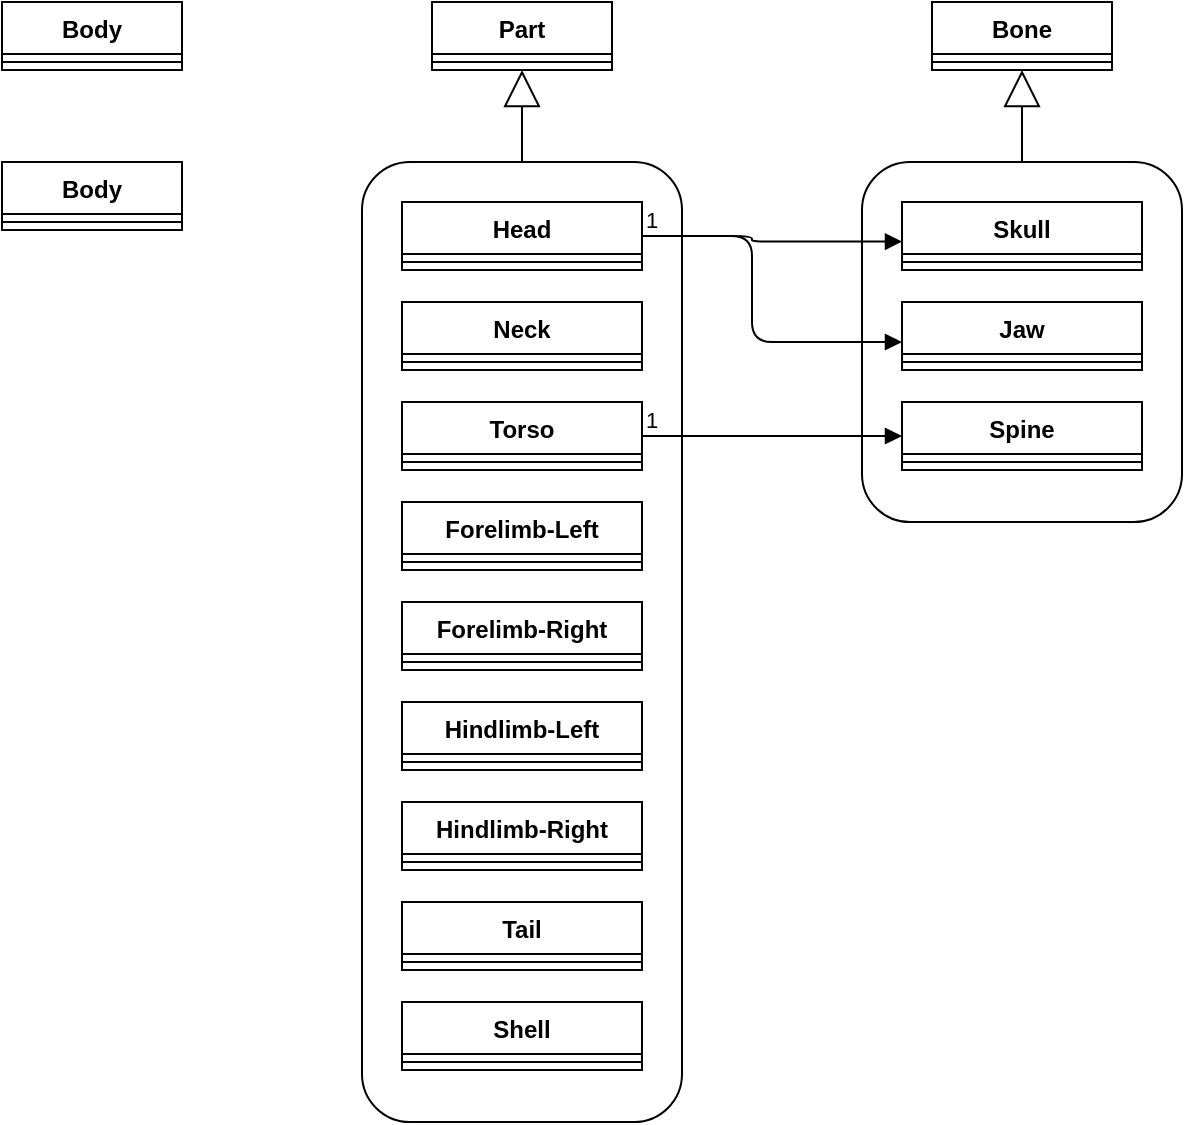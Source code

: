 <mxfile version="14.1.9" type="github">
  <diagram id="7cvJqMKuDlwN9U9rRktZ" name="Page-1">
    <mxGraphModel dx="1216" dy="767" grid="1" gridSize="10" guides="1" tooltips="1" connect="1" arrows="1" fold="1" page="1" pageScale="1" pageWidth="850" pageHeight="1100" math="0" shadow="0">
      <root>
        <mxCell id="0" />
        <mxCell id="1" parent="0" />
        <mxCell id="54FZrxUO3IR_f6UF4qOY-46" value="" style="rounded=1;whiteSpace=wrap;html=1;fillColor=none;" vertex="1" parent="1">
          <mxGeometry x="510" y="120" width="160" height="180" as="geometry" />
        </mxCell>
        <mxCell id="54FZrxUO3IR_f6UF4qOY-34" value="" style="rounded=1;whiteSpace=wrap;html=1;fillColor=none;" vertex="1" parent="1">
          <mxGeometry x="260" y="120" width="160" height="480" as="geometry" />
        </mxCell>
        <mxCell id="54FZrxUO3IR_f6UF4qOY-1" value="Part" style="swimlane;fontStyle=1;align=center;verticalAlign=top;childLayout=stackLayout;horizontal=1;startSize=26;horizontalStack=0;resizeParent=1;resizeParentMax=0;resizeLast=0;collapsible=1;marginBottom=0;" vertex="1" parent="1">
          <mxGeometry x="295" y="40" width="90" height="34" as="geometry" />
        </mxCell>
        <mxCell id="54FZrxUO3IR_f6UF4qOY-3" value="" style="line;strokeWidth=1;fillColor=none;align=left;verticalAlign=middle;spacingTop=-1;spacingLeft=3;spacingRight=3;rotatable=0;labelPosition=right;points=[];portConstraint=eastwest;" vertex="1" parent="54FZrxUO3IR_f6UF4qOY-1">
          <mxGeometry y="26" width="90" height="8" as="geometry" />
        </mxCell>
        <mxCell id="54FZrxUO3IR_f6UF4qOY-5" value="Neck" style="swimlane;fontStyle=1;align=center;verticalAlign=top;childLayout=stackLayout;horizontal=1;startSize=26;horizontalStack=0;resizeParent=1;resizeParentMax=0;resizeLast=0;collapsible=1;marginBottom=0;swimlaneLine=1;" vertex="1" parent="1">
          <mxGeometry x="280" y="190" width="120" height="34" as="geometry">
            <mxRectangle x="110" y="100" width="70" height="26" as="alternateBounds" />
          </mxGeometry>
        </mxCell>
        <mxCell id="54FZrxUO3IR_f6UF4qOY-6" value="" style="line;strokeWidth=1;fillColor=none;align=left;verticalAlign=middle;spacingTop=-1;spacingLeft=3;spacingRight=3;rotatable=0;labelPosition=right;points=[];portConstraint=eastwest;" vertex="1" parent="54FZrxUO3IR_f6UF4qOY-5">
          <mxGeometry y="26" width="120" height="8" as="geometry" />
        </mxCell>
        <mxCell id="54FZrxUO3IR_f6UF4qOY-9" value="Head" style="swimlane;fontStyle=1;align=center;verticalAlign=top;childLayout=stackLayout;horizontal=1;startSize=26;horizontalStack=0;resizeParent=1;resizeParentMax=0;resizeLast=0;collapsible=1;marginBottom=0;swimlaneLine=1;" vertex="1" parent="1">
          <mxGeometry x="280" y="140" width="120" height="34" as="geometry">
            <mxRectangle x="110" y="100" width="70" height="26" as="alternateBounds" />
          </mxGeometry>
        </mxCell>
        <mxCell id="54FZrxUO3IR_f6UF4qOY-10" value="" style="line;strokeWidth=1;fillColor=none;align=left;verticalAlign=middle;spacingTop=-1;spacingLeft=3;spacingRight=3;rotatable=0;labelPosition=right;points=[];portConstraint=eastwest;" vertex="1" parent="54FZrxUO3IR_f6UF4qOY-9">
          <mxGeometry y="26" width="120" height="8" as="geometry" />
        </mxCell>
        <mxCell id="54FZrxUO3IR_f6UF4qOY-11" value="Forelimb-Left" style="swimlane;fontStyle=1;align=center;verticalAlign=top;childLayout=stackLayout;horizontal=1;startSize=26;horizontalStack=0;resizeParent=1;resizeParentMax=0;resizeLast=0;collapsible=1;marginBottom=0;swimlaneLine=1;" vertex="1" parent="1">
          <mxGeometry x="280" y="290" width="120" height="34" as="geometry">
            <mxRectangle x="110" y="100" width="70" height="26" as="alternateBounds" />
          </mxGeometry>
        </mxCell>
        <mxCell id="54FZrxUO3IR_f6UF4qOY-12" value="" style="line;strokeWidth=1;fillColor=none;align=left;verticalAlign=middle;spacingTop=-1;spacingLeft=3;spacingRight=3;rotatable=0;labelPosition=right;points=[];portConstraint=eastwest;" vertex="1" parent="54FZrxUO3IR_f6UF4qOY-11">
          <mxGeometry y="26" width="120" height="8" as="geometry" />
        </mxCell>
        <mxCell id="54FZrxUO3IR_f6UF4qOY-13" value="Torso" style="swimlane;fontStyle=1;align=center;verticalAlign=top;childLayout=stackLayout;horizontal=1;startSize=26;horizontalStack=0;resizeParent=1;resizeParentMax=0;resizeLast=0;collapsible=1;marginBottom=0;swimlaneLine=1;" vertex="1" parent="1">
          <mxGeometry x="280" y="240" width="120" height="34" as="geometry">
            <mxRectangle x="110" y="100" width="70" height="26" as="alternateBounds" />
          </mxGeometry>
        </mxCell>
        <mxCell id="54FZrxUO3IR_f6UF4qOY-14" value="" style="line;strokeWidth=1;fillColor=none;align=left;verticalAlign=middle;spacingTop=-1;spacingLeft=3;spacingRight=3;rotatable=0;labelPosition=right;points=[];portConstraint=eastwest;" vertex="1" parent="54FZrxUO3IR_f6UF4qOY-13">
          <mxGeometry y="26" width="120" height="8" as="geometry" />
        </mxCell>
        <mxCell id="54FZrxUO3IR_f6UF4qOY-15" value="Hindlimb-Left" style="swimlane;fontStyle=1;align=center;verticalAlign=top;childLayout=stackLayout;horizontal=1;startSize=26;horizontalStack=0;resizeParent=1;resizeParentMax=0;resizeLast=0;collapsible=1;marginBottom=0;swimlaneLine=1;" vertex="1" parent="1">
          <mxGeometry x="280" y="390" width="120" height="34" as="geometry">
            <mxRectangle x="110" y="100" width="70" height="26" as="alternateBounds" />
          </mxGeometry>
        </mxCell>
        <mxCell id="54FZrxUO3IR_f6UF4qOY-16" value="" style="line;strokeWidth=1;fillColor=none;align=left;verticalAlign=middle;spacingTop=-1;spacingLeft=3;spacingRight=3;rotatable=0;labelPosition=right;points=[];portConstraint=eastwest;" vertex="1" parent="54FZrxUO3IR_f6UF4qOY-15">
          <mxGeometry y="26" width="120" height="8" as="geometry" />
        </mxCell>
        <mxCell id="54FZrxUO3IR_f6UF4qOY-17" value="Forelimb-Right" style="swimlane;fontStyle=1;align=center;verticalAlign=top;childLayout=stackLayout;horizontal=1;startSize=26;horizontalStack=0;resizeParent=1;resizeParentMax=0;resizeLast=0;collapsible=1;marginBottom=0;swimlaneLine=1;" vertex="1" parent="1">
          <mxGeometry x="280" y="340" width="120" height="34" as="geometry">
            <mxRectangle x="110" y="100" width="70" height="26" as="alternateBounds" />
          </mxGeometry>
        </mxCell>
        <mxCell id="54FZrxUO3IR_f6UF4qOY-18" value="" style="line;strokeWidth=1;fillColor=none;align=left;verticalAlign=middle;spacingTop=-1;spacingLeft=3;spacingRight=3;rotatable=0;labelPosition=right;points=[];portConstraint=eastwest;" vertex="1" parent="54FZrxUO3IR_f6UF4qOY-17">
          <mxGeometry y="26" width="120" height="8" as="geometry" />
        </mxCell>
        <mxCell id="54FZrxUO3IR_f6UF4qOY-19" value="Tail" style="swimlane;fontStyle=1;align=center;verticalAlign=top;childLayout=stackLayout;horizontal=1;startSize=26;horizontalStack=0;resizeParent=1;resizeParentMax=0;resizeLast=0;collapsible=1;marginBottom=0;swimlaneLine=1;" vertex="1" parent="1">
          <mxGeometry x="280" y="490" width="120" height="34" as="geometry">
            <mxRectangle x="110" y="100" width="70" height="26" as="alternateBounds" />
          </mxGeometry>
        </mxCell>
        <mxCell id="54FZrxUO3IR_f6UF4qOY-20" value="" style="line;strokeWidth=1;fillColor=none;align=left;verticalAlign=middle;spacingTop=-1;spacingLeft=3;spacingRight=3;rotatable=0;labelPosition=right;points=[];portConstraint=eastwest;" vertex="1" parent="54FZrxUO3IR_f6UF4qOY-19">
          <mxGeometry y="26" width="120" height="8" as="geometry" />
        </mxCell>
        <mxCell id="54FZrxUO3IR_f6UF4qOY-21" value="Hindlimb-Right" style="swimlane;fontStyle=1;align=center;verticalAlign=top;childLayout=stackLayout;horizontal=1;startSize=26;horizontalStack=0;resizeParent=1;resizeParentMax=0;resizeLast=0;collapsible=1;marginBottom=0;swimlaneLine=1;" vertex="1" parent="1">
          <mxGeometry x="280" y="440" width="120" height="34" as="geometry">
            <mxRectangle x="110" y="100" width="70" height="26" as="alternateBounds" />
          </mxGeometry>
        </mxCell>
        <mxCell id="54FZrxUO3IR_f6UF4qOY-22" value="" style="line;strokeWidth=1;fillColor=none;align=left;verticalAlign=middle;spacingTop=-1;spacingLeft=3;spacingRight=3;rotatable=0;labelPosition=right;points=[];portConstraint=eastwest;" vertex="1" parent="54FZrxUO3IR_f6UF4qOY-21">
          <mxGeometry y="26" width="120" height="8" as="geometry" />
        </mxCell>
        <mxCell id="54FZrxUO3IR_f6UF4qOY-23" value="Shell" style="swimlane;fontStyle=1;align=center;verticalAlign=top;childLayout=stackLayout;horizontal=1;startSize=26;horizontalStack=0;resizeParent=1;resizeParentMax=0;resizeLast=0;collapsible=1;marginBottom=0;swimlaneLine=1;" vertex="1" parent="1">
          <mxGeometry x="280" y="540" width="120" height="34" as="geometry">
            <mxRectangle x="110" y="100" width="70" height="26" as="alternateBounds" />
          </mxGeometry>
        </mxCell>
        <mxCell id="54FZrxUO3IR_f6UF4qOY-24" value="" style="line;strokeWidth=1;fillColor=none;align=left;verticalAlign=middle;spacingTop=-1;spacingLeft=3;spacingRight=3;rotatable=0;labelPosition=right;points=[];portConstraint=eastwest;" vertex="1" parent="54FZrxUO3IR_f6UF4qOY-23">
          <mxGeometry y="26" width="120" height="8" as="geometry" />
        </mxCell>
        <mxCell id="54FZrxUO3IR_f6UF4qOY-35" value="" style="endArrow=block;endSize=16;endFill=0;html=1;entryX=0.5;entryY=1;entryDx=0;entryDy=0;exitX=0.5;exitY=0;exitDx=0;exitDy=0;" edge="1" parent="1" source="54FZrxUO3IR_f6UF4qOY-34" target="54FZrxUO3IR_f6UF4qOY-1">
          <mxGeometry width="160" relative="1" as="geometry">
            <mxPoint x="530" y="330" as="sourcePoint" />
            <mxPoint x="690" y="330" as="targetPoint" />
          </mxGeometry>
        </mxCell>
        <mxCell id="54FZrxUO3IR_f6UF4qOY-36" value="Bone" style="swimlane;fontStyle=1;align=center;verticalAlign=top;childLayout=stackLayout;horizontal=1;startSize=26;horizontalStack=0;resizeParent=1;resizeParentMax=0;resizeLast=0;collapsible=1;marginBottom=0;" vertex="1" parent="1">
          <mxGeometry x="545" y="40" width="90" height="34" as="geometry" />
        </mxCell>
        <mxCell id="54FZrxUO3IR_f6UF4qOY-37" value="" style="line;strokeWidth=1;fillColor=none;align=left;verticalAlign=middle;spacingTop=-1;spacingLeft=3;spacingRight=3;rotatable=0;labelPosition=right;points=[];portConstraint=eastwest;" vertex="1" parent="54FZrxUO3IR_f6UF4qOY-36">
          <mxGeometry y="26" width="90" height="8" as="geometry" />
        </mxCell>
        <mxCell id="54FZrxUO3IR_f6UF4qOY-38" value="Body" style="swimlane;fontStyle=1;align=center;verticalAlign=top;childLayout=stackLayout;horizontal=1;startSize=26;horizontalStack=0;resizeParent=1;resizeParentMax=0;resizeLast=0;collapsible=1;marginBottom=0;" vertex="1" parent="1">
          <mxGeometry x="80" y="40" width="90" height="34" as="geometry" />
        </mxCell>
        <mxCell id="54FZrxUO3IR_f6UF4qOY-39" value="" style="line;strokeWidth=1;fillColor=none;align=left;verticalAlign=middle;spacingTop=-1;spacingLeft=3;spacingRight=3;rotatable=0;labelPosition=right;points=[];portConstraint=eastwest;" vertex="1" parent="54FZrxUO3IR_f6UF4qOY-38">
          <mxGeometry y="26" width="90" height="8" as="geometry" />
        </mxCell>
        <mxCell id="54FZrxUO3IR_f6UF4qOY-40" value="Jaw" style="swimlane;fontStyle=1;align=center;verticalAlign=top;childLayout=stackLayout;horizontal=1;startSize=26;horizontalStack=0;resizeParent=1;resizeParentMax=0;resizeLast=0;collapsible=1;marginBottom=0;swimlaneLine=1;" vertex="1" parent="1">
          <mxGeometry x="530" y="190" width="120" height="34" as="geometry">
            <mxRectangle x="110" y="100" width="70" height="26" as="alternateBounds" />
          </mxGeometry>
        </mxCell>
        <mxCell id="54FZrxUO3IR_f6UF4qOY-41" value="" style="line;strokeWidth=1;fillColor=none;align=left;verticalAlign=middle;spacingTop=-1;spacingLeft=3;spacingRight=3;rotatable=0;labelPosition=right;points=[];portConstraint=eastwest;" vertex="1" parent="54FZrxUO3IR_f6UF4qOY-40">
          <mxGeometry y="26" width="120" height="8" as="geometry" />
        </mxCell>
        <mxCell id="54FZrxUO3IR_f6UF4qOY-42" value="Skull" style="swimlane;fontStyle=1;align=center;verticalAlign=top;childLayout=stackLayout;horizontal=1;startSize=26;horizontalStack=0;resizeParent=1;resizeParentMax=0;resizeLast=0;collapsible=1;marginBottom=0;swimlaneLine=1;" vertex="1" parent="1">
          <mxGeometry x="530" y="140" width="120" height="34" as="geometry">
            <mxRectangle x="110" y="100" width="70" height="26" as="alternateBounds" />
          </mxGeometry>
        </mxCell>
        <mxCell id="54FZrxUO3IR_f6UF4qOY-43" value="" style="line;strokeWidth=1;fillColor=none;align=left;verticalAlign=middle;spacingTop=-1;spacingLeft=3;spacingRight=3;rotatable=0;labelPosition=right;points=[];portConstraint=eastwest;" vertex="1" parent="54FZrxUO3IR_f6UF4qOY-42">
          <mxGeometry y="26" width="120" height="8" as="geometry" />
        </mxCell>
        <mxCell id="54FZrxUO3IR_f6UF4qOY-44" value="Spine" style="swimlane;fontStyle=1;align=center;verticalAlign=top;childLayout=stackLayout;horizontal=1;startSize=26;horizontalStack=0;resizeParent=1;resizeParentMax=0;resizeLast=0;collapsible=1;marginBottom=0;swimlaneLine=1;" vertex="1" parent="1">
          <mxGeometry x="530" y="240" width="120" height="34" as="geometry">
            <mxRectangle x="110" y="100" width="70" height="26" as="alternateBounds" />
          </mxGeometry>
        </mxCell>
        <mxCell id="54FZrxUO3IR_f6UF4qOY-45" value="" style="line;strokeWidth=1;fillColor=none;align=left;verticalAlign=middle;spacingTop=-1;spacingLeft=3;spacingRight=3;rotatable=0;labelPosition=right;points=[];portConstraint=eastwest;" vertex="1" parent="54FZrxUO3IR_f6UF4qOY-44">
          <mxGeometry y="26" width="120" height="8" as="geometry" />
        </mxCell>
        <mxCell id="54FZrxUO3IR_f6UF4qOY-47" value="" style="endArrow=block;endFill=1;html=1;edgeStyle=orthogonalEdgeStyle;align=left;verticalAlign=top;exitX=1;exitY=0.5;exitDx=0;exitDy=0;entryX=0.125;entryY=0.221;entryDx=0;entryDy=0;entryPerimeter=0;" edge="1" parent="1" source="54FZrxUO3IR_f6UF4qOY-9" target="54FZrxUO3IR_f6UF4qOY-46">
          <mxGeometry x="-1" relative="1" as="geometry">
            <mxPoint x="340" y="330" as="sourcePoint" />
            <mxPoint x="500" y="330" as="targetPoint" />
          </mxGeometry>
        </mxCell>
        <mxCell id="54FZrxUO3IR_f6UF4qOY-48" value="1" style="edgeLabel;resizable=0;html=1;align=left;verticalAlign=bottom;" connectable="0" vertex="1" parent="54FZrxUO3IR_f6UF4qOY-47">
          <mxGeometry x="-1" relative="1" as="geometry" />
        </mxCell>
        <mxCell id="54FZrxUO3IR_f6UF4qOY-49" value="" style="endArrow=block;endFill=1;html=1;edgeStyle=orthogonalEdgeStyle;align=left;verticalAlign=top;entryX=0.125;entryY=0.5;entryDx=0;entryDy=0;entryPerimeter=0;exitX=1;exitY=0.5;exitDx=0;exitDy=0;" edge="1" parent="1" source="54FZrxUO3IR_f6UF4qOY-9" target="54FZrxUO3IR_f6UF4qOY-46">
          <mxGeometry x="-1" relative="1" as="geometry">
            <mxPoint x="290" y="200" as="sourcePoint" />
            <mxPoint x="500" y="330" as="targetPoint" />
          </mxGeometry>
        </mxCell>
        <mxCell id="54FZrxUO3IR_f6UF4qOY-50" value="1" style="edgeLabel;resizable=0;html=1;align=left;verticalAlign=bottom;" connectable="0" vertex="1" parent="54FZrxUO3IR_f6UF4qOY-49">
          <mxGeometry x="-1" relative="1" as="geometry" />
        </mxCell>
        <mxCell id="54FZrxUO3IR_f6UF4qOY-52" value="" style="endArrow=block;endFill=1;html=1;edgeStyle=orthogonalEdgeStyle;align=left;verticalAlign=top;exitX=1;exitY=0.5;exitDx=0;exitDy=0;entryX=0;entryY=0.5;entryDx=0;entryDy=0;" edge="1" parent="1" source="54FZrxUO3IR_f6UF4qOY-13" target="54FZrxUO3IR_f6UF4qOY-44">
          <mxGeometry x="-1" relative="1" as="geometry">
            <mxPoint x="340" y="330" as="sourcePoint" />
            <mxPoint x="440" y="300" as="targetPoint" />
          </mxGeometry>
        </mxCell>
        <mxCell id="54FZrxUO3IR_f6UF4qOY-53" value="1" style="edgeLabel;resizable=0;html=1;align=left;verticalAlign=bottom;" connectable="0" vertex="1" parent="54FZrxUO3IR_f6UF4qOY-52">
          <mxGeometry x="-1" relative="1" as="geometry" />
        </mxCell>
        <mxCell id="54FZrxUO3IR_f6UF4qOY-54" value="" style="endArrow=block;endSize=16;endFill=0;html=1;entryX=0.5;entryY=1;entryDx=0;entryDy=0;exitX=0.5;exitY=0;exitDx=0;exitDy=0;" edge="1" parent="1" source="54FZrxUO3IR_f6UF4qOY-46" target="54FZrxUO3IR_f6UF4qOY-36">
          <mxGeometry width="160" relative="1" as="geometry">
            <mxPoint x="340" y="330" as="sourcePoint" />
            <mxPoint x="500" y="330" as="targetPoint" />
          </mxGeometry>
        </mxCell>
        <mxCell id="54FZrxUO3IR_f6UF4qOY-55" value="Body" style="swimlane;fontStyle=1;align=center;verticalAlign=top;childLayout=stackLayout;horizontal=1;startSize=26;horizontalStack=0;resizeParent=1;resizeParentMax=0;resizeLast=0;collapsible=1;marginBottom=0;" vertex="1" parent="1">
          <mxGeometry x="80" y="120" width="90" height="34" as="geometry" />
        </mxCell>
        <mxCell id="54FZrxUO3IR_f6UF4qOY-56" value="" style="line;strokeWidth=1;fillColor=none;align=left;verticalAlign=middle;spacingTop=-1;spacingLeft=3;spacingRight=3;rotatable=0;labelPosition=right;points=[];portConstraint=eastwest;" vertex="1" parent="54FZrxUO3IR_f6UF4qOY-55">
          <mxGeometry y="26" width="90" height="8" as="geometry" />
        </mxCell>
      </root>
    </mxGraphModel>
  </diagram>
</mxfile>
